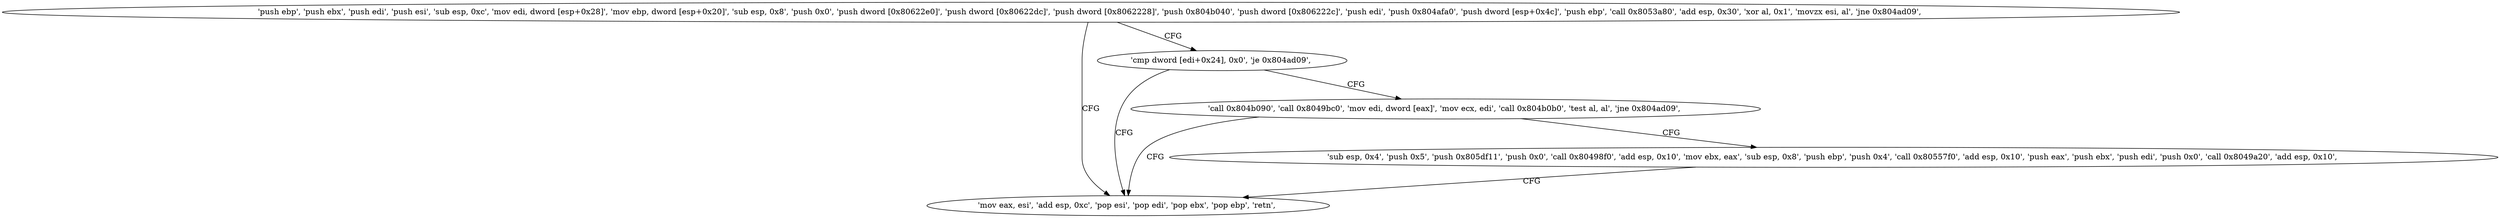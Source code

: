 digraph "func" {
"134524016" [label = "'push ebp', 'push ebx', 'push edi', 'push esi', 'sub esp, 0xc', 'mov edi, dword [esp+0x28]', 'mov ebp, dword [esp+0x20]', 'sub esp, 0x8', 'push 0x0', 'push dword [0x80622e0]', 'push dword [0x80622dc]', 'push dword [0x8062228]', 'push 0x804b040', 'push dword [0x806222c]', 'push edi', 'push 0x804afa0', 'push dword [esp+0x4c]', 'push ebp', 'call 0x8053a80', 'add esp, 0x30', 'xor al, 0x1', 'movzx esi, al', 'jne 0x804ad09', " ]
"134524169" [label = "'mov eax, esi', 'add esp, 0xc', 'pop esi', 'pop edi', 'pop ebx', 'pop ebp', 'retn', " ]
"134524091" [label = "'cmp dword [edi+0x24], 0x0', 'je 0x804ad09', " ]
"134524097" [label = "'call 0x804b090', 'call 0x8049bc0', 'mov edi, dword [eax]', 'mov ecx, edi', 'call 0x804b0b0', 'test al, al', 'jne 0x804ad09', " ]
"134524120" [label = "'sub esp, 0x4', 'push 0x5', 'push 0x805df11', 'push 0x0', 'call 0x80498f0', 'add esp, 0x10', 'mov ebx, eax', 'sub esp, 0x8', 'push ebp', 'push 0x4', 'call 0x80557f0', 'add esp, 0x10', 'push eax', 'push ebx', 'push edi', 'push 0x0', 'call 0x8049a20', 'add esp, 0x10', " ]
"134524016" -> "134524169" [ label = "CFG" ]
"134524016" -> "134524091" [ label = "CFG" ]
"134524091" -> "134524169" [ label = "CFG" ]
"134524091" -> "134524097" [ label = "CFG" ]
"134524097" -> "134524169" [ label = "CFG" ]
"134524097" -> "134524120" [ label = "CFG" ]
"134524120" -> "134524169" [ label = "CFG" ]
}
